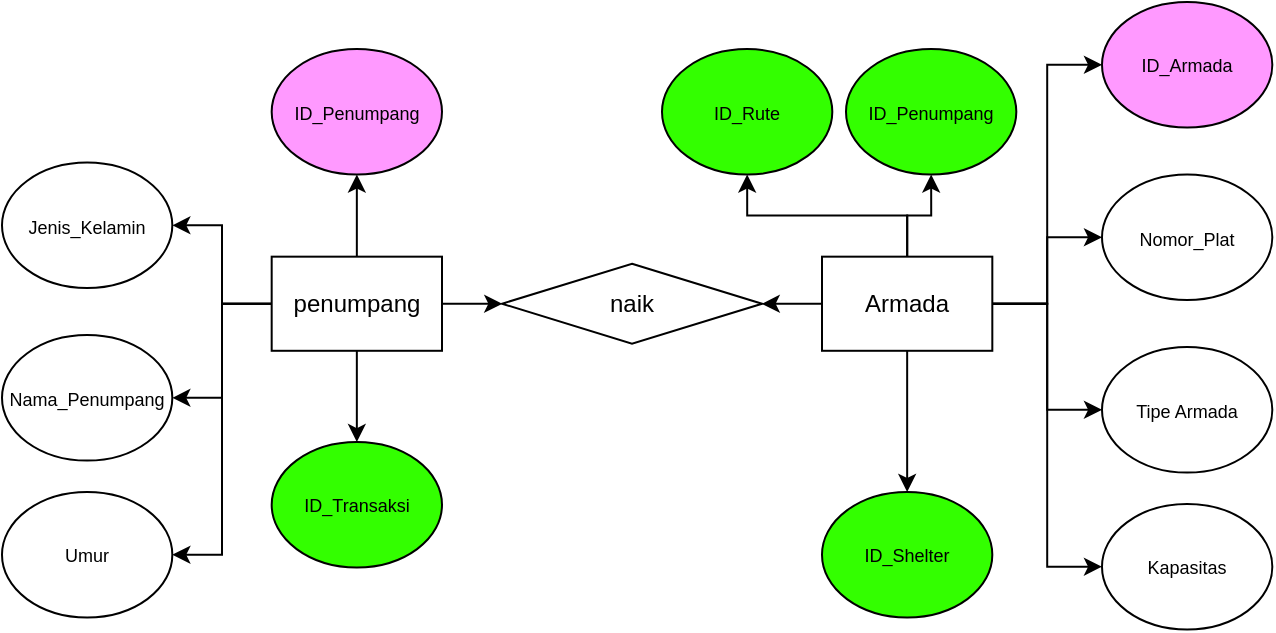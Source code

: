 <mxfile version="24.4.4" type="device">
  <diagram name="Page-1" id="rsy3yCjVIS8-YV8dBntP">
    <mxGraphModel dx="789" dy="367" grid="1" gridSize="10" guides="1" tooltips="1" connect="1" arrows="1" fold="1" page="1" pageScale="1" pageWidth="1169" pageHeight="827" math="0" shadow="0">
      <root>
        <mxCell id="0" />
        <mxCell id="1" parent="0" />
        <mxCell id="3aSIPS98a_9pSbhr0AX8-31" style="edgeStyle=orthogonalEdgeStyle;rounded=0;orthogonalLoop=1;jettySize=auto;html=1;entryX=0;entryY=0.5;entryDx=0;entryDy=0;" edge="1" parent="1" source="3aSIPS98a_9pSbhr0AX8-25" target="3aSIPS98a_9pSbhr0AX8-29">
          <mxGeometry relative="1" as="geometry" />
        </mxCell>
        <mxCell id="3aSIPS98a_9pSbhr0AX8-32" style="edgeStyle=orthogonalEdgeStyle;rounded=0;orthogonalLoop=1;jettySize=auto;html=1;entryX=0;entryY=0.5;entryDx=0;entryDy=0;" edge="1" parent="1" source="3aSIPS98a_9pSbhr0AX8-25" target="3aSIPS98a_9pSbhr0AX8-26">
          <mxGeometry relative="1" as="geometry" />
        </mxCell>
        <mxCell id="3aSIPS98a_9pSbhr0AX8-33" style="edgeStyle=orthogonalEdgeStyle;rounded=0;orthogonalLoop=1;jettySize=auto;html=1;entryX=0;entryY=0.5;entryDx=0;entryDy=0;" edge="1" parent="1" source="3aSIPS98a_9pSbhr0AX8-25" target="3aSIPS98a_9pSbhr0AX8-27">
          <mxGeometry relative="1" as="geometry" />
        </mxCell>
        <mxCell id="3aSIPS98a_9pSbhr0AX8-34" style="edgeStyle=orthogonalEdgeStyle;rounded=0;orthogonalLoop=1;jettySize=auto;html=1;entryX=0;entryY=0.5;entryDx=0;entryDy=0;" edge="1" parent="1" source="3aSIPS98a_9pSbhr0AX8-25" target="3aSIPS98a_9pSbhr0AX8-28">
          <mxGeometry relative="1" as="geometry" />
        </mxCell>
        <mxCell id="3aSIPS98a_9pSbhr0AX8-37" style="edgeStyle=orthogonalEdgeStyle;rounded=0;orthogonalLoop=1;jettySize=auto;html=1;entryX=0.5;entryY=1;entryDx=0;entryDy=0;" edge="1" parent="1" source="3aSIPS98a_9pSbhr0AX8-25" target="3aSIPS98a_9pSbhr0AX8-36">
          <mxGeometry relative="1" as="geometry" />
        </mxCell>
        <mxCell id="3aSIPS98a_9pSbhr0AX8-41" style="edgeStyle=orthogonalEdgeStyle;rounded=0;orthogonalLoop=1;jettySize=auto;html=1;" edge="1" parent="1" source="3aSIPS98a_9pSbhr0AX8-25" target="3aSIPS98a_9pSbhr0AX8-39">
          <mxGeometry relative="1" as="geometry" />
        </mxCell>
        <mxCell id="3aSIPS98a_9pSbhr0AX8-42" style="edgeStyle=orthogonalEdgeStyle;rounded=0;orthogonalLoop=1;jettySize=auto;html=1;entryX=0.5;entryY=1;entryDx=0;entryDy=0;" edge="1" parent="1" source="3aSIPS98a_9pSbhr0AX8-25" target="3aSIPS98a_9pSbhr0AX8-38">
          <mxGeometry relative="1" as="geometry" />
        </mxCell>
        <mxCell id="3aSIPS98a_9pSbhr0AX8-44" value="" style="edgeStyle=orthogonalEdgeStyle;rounded=0;orthogonalLoop=1;jettySize=auto;html=1;" edge="1" parent="1" source="3aSIPS98a_9pSbhr0AX8-25" target="3aSIPS98a_9pSbhr0AX8-43">
          <mxGeometry relative="1" as="geometry" />
        </mxCell>
        <mxCell id="3aSIPS98a_9pSbhr0AX8-25" value="Armada" style="rounded=0;whiteSpace=wrap;html=1;" vertex="1" parent="1">
          <mxGeometry x="429.999" y="147.333" width="85.161" height="47.059" as="geometry" />
        </mxCell>
        <mxCell id="3aSIPS98a_9pSbhr0AX8-26" value="&lt;span style=&quot;font-size: 9px;&quot;&gt;Nomor_Plat&lt;/span&gt;" style="ellipse;whiteSpace=wrap;html=1;" vertex="1" parent="1">
          <mxGeometry x="570" y="106.275" width="85.161" height="62.745" as="geometry" />
        </mxCell>
        <mxCell id="3aSIPS98a_9pSbhr0AX8-27" value="&lt;font style=&quot;font-size: 9px;&quot;&gt;Tipe Armada&lt;/font&gt;" style="ellipse;whiteSpace=wrap;html=1;" vertex="1" parent="1">
          <mxGeometry x="570" y="192.549" width="85.161" height="62.745" as="geometry" />
        </mxCell>
        <mxCell id="3aSIPS98a_9pSbhr0AX8-28" value="&lt;font style=&quot;font-size: 9px;&quot;&gt;Kapasitas&lt;/font&gt;" style="ellipse;whiteSpace=wrap;html=1;" vertex="1" parent="1">
          <mxGeometry x="570" y="270.98" width="85.161" height="62.745" as="geometry" />
        </mxCell>
        <mxCell id="3aSIPS98a_9pSbhr0AX8-29" value="&lt;font style=&quot;font-size: 9px;&quot;&gt;ID_Armada&lt;/font&gt;" style="ellipse;whiteSpace=wrap;html=1;fillColor=#FF99FF;" vertex="1" parent="1">
          <mxGeometry x="570" y="20" width="85.161" height="62.745" as="geometry" />
        </mxCell>
        <mxCell id="3aSIPS98a_9pSbhr0AX8-36" value="&lt;font style=&quot;font-size: 9px;&quot;&gt;ID_Penumpang&lt;/font&gt;" style="ellipse;whiteSpace=wrap;html=1;fillColor=#33FF00;" vertex="1" parent="1">
          <mxGeometry x="442" y="43.53" width="85.161" height="62.745" as="geometry" />
        </mxCell>
        <mxCell id="3aSIPS98a_9pSbhr0AX8-7" style="edgeStyle=orthogonalEdgeStyle;rounded=0;orthogonalLoop=1;jettySize=auto;html=1;" edge="1" parent="1" source="3aSIPS98a_9pSbhr0AX8-4" target="3aSIPS98a_9pSbhr0AX8-5">
          <mxGeometry relative="1" as="geometry" />
        </mxCell>
        <mxCell id="3aSIPS98a_9pSbhr0AX8-8" style="edgeStyle=orthogonalEdgeStyle;rounded=0;orthogonalLoop=1;jettySize=auto;html=1;entryX=1;entryY=0.5;entryDx=0;entryDy=0;" edge="1" parent="1" source="3aSIPS98a_9pSbhr0AX8-4" target="3aSIPS98a_9pSbhr0AX8-6">
          <mxGeometry relative="1" as="geometry" />
        </mxCell>
        <mxCell id="3aSIPS98a_9pSbhr0AX8-13" style="edgeStyle=orthogonalEdgeStyle;rounded=0;orthogonalLoop=1;jettySize=auto;html=1;entryX=1;entryY=0.5;entryDx=0;entryDy=0;" edge="1" parent="1" source="3aSIPS98a_9pSbhr0AX8-4" target="3aSIPS98a_9pSbhr0AX8-9">
          <mxGeometry relative="1" as="geometry" />
        </mxCell>
        <mxCell id="3aSIPS98a_9pSbhr0AX8-14" style="edgeStyle=orthogonalEdgeStyle;rounded=0;orthogonalLoop=1;jettySize=auto;html=1;entryX=0.5;entryY=0;entryDx=0;entryDy=0;" edge="1" parent="1" source="3aSIPS98a_9pSbhr0AX8-4" target="3aSIPS98a_9pSbhr0AX8-12">
          <mxGeometry relative="1" as="geometry" />
        </mxCell>
        <mxCell id="3aSIPS98a_9pSbhr0AX8-15" style="edgeStyle=orthogonalEdgeStyle;rounded=0;orthogonalLoop=1;jettySize=auto;html=1;entryX=0.5;entryY=1;entryDx=0;entryDy=0;" edge="1" parent="1" source="3aSIPS98a_9pSbhr0AX8-4" target="3aSIPS98a_9pSbhr0AX8-10">
          <mxGeometry relative="1" as="geometry" />
        </mxCell>
        <mxCell id="3aSIPS98a_9pSbhr0AX8-45" value="" style="edgeStyle=orthogonalEdgeStyle;rounded=0;orthogonalLoop=1;jettySize=auto;html=1;" edge="1" parent="1" source="3aSIPS98a_9pSbhr0AX8-4" target="3aSIPS98a_9pSbhr0AX8-43">
          <mxGeometry relative="1" as="geometry" />
        </mxCell>
        <mxCell id="3aSIPS98a_9pSbhr0AX8-4" value="penumpang" style="rounded=0;whiteSpace=wrap;html=1;" vertex="1" parent="1">
          <mxGeometry x="154.839" y="147.333" width="85.161" height="47.059" as="geometry" />
        </mxCell>
        <mxCell id="3aSIPS98a_9pSbhr0AX8-5" value="&lt;font style=&quot;font-size: 9px;&quot;&gt;Jenis_Kelamin&lt;/font&gt;" style="ellipse;whiteSpace=wrap;html=1;" vertex="1" parent="1">
          <mxGeometry x="20" y="100.275" width="85.161" height="62.745" as="geometry" />
        </mxCell>
        <mxCell id="3aSIPS98a_9pSbhr0AX8-6" value="&lt;font style=&quot;font-size: 9px;&quot;&gt;Nama_Penumpang&lt;/font&gt;" style="ellipse;whiteSpace=wrap;html=1;" vertex="1" parent="1">
          <mxGeometry x="20" y="186.549" width="85.161" height="62.745" as="geometry" />
        </mxCell>
        <mxCell id="3aSIPS98a_9pSbhr0AX8-9" value="&lt;font style=&quot;font-size: 9px;&quot;&gt;Umur&lt;/font&gt;" style="ellipse;whiteSpace=wrap;html=1;" vertex="1" parent="1">
          <mxGeometry x="20" y="264.98" width="85.161" height="62.745" as="geometry" />
        </mxCell>
        <mxCell id="3aSIPS98a_9pSbhr0AX8-10" value="&lt;font style=&quot;font-size: 9px;&quot;&gt;ID_Penumpang&lt;/font&gt;" style="ellipse;whiteSpace=wrap;html=1;fillColor=#FF99FF;" vertex="1" parent="1">
          <mxGeometry x="154.84" y="43.53" width="85.161" height="62.745" as="geometry" />
        </mxCell>
        <mxCell id="3aSIPS98a_9pSbhr0AX8-12" value="&lt;font style=&quot;font-size: 9px;&quot;&gt;ID_Transaksi&lt;/font&gt;" style="ellipse;whiteSpace=wrap;html=1;fillColor=#33FF00;" vertex="1" parent="1">
          <mxGeometry x="154.84" y="240.005" width="85.161" height="62.745" as="geometry" />
        </mxCell>
        <mxCell id="3aSIPS98a_9pSbhr0AX8-38" value="&lt;font style=&quot;font-size: 9px;&quot;&gt;ID_Rute&lt;/font&gt;" style="ellipse;whiteSpace=wrap;html=1;fillColor=#33FF00;" vertex="1" parent="1">
          <mxGeometry x="350" y="43.53" width="85.161" height="62.745" as="geometry" />
        </mxCell>
        <mxCell id="3aSIPS98a_9pSbhr0AX8-39" value="&lt;font style=&quot;font-size: 9px;&quot;&gt;ID_Shelter&lt;/font&gt;" style="ellipse;whiteSpace=wrap;html=1;fillColor=#33FF00;" vertex="1" parent="1">
          <mxGeometry x="430" y="264.98" width="85.161" height="62.745" as="geometry" />
        </mxCell>
        <mxCell id="3aSIPS98a_9pSbhr0AX8-43" value="naik" style="rhombus;whiteSpace=wrap;html=1;" vertex="1" parent="1">
          <mxGeometry x="270" y="150.86" width="130" height="40" as="geometry" />
        </mxCell>
      </root>
    </mxGraphModel>
  </diagram>
</mxfile>
